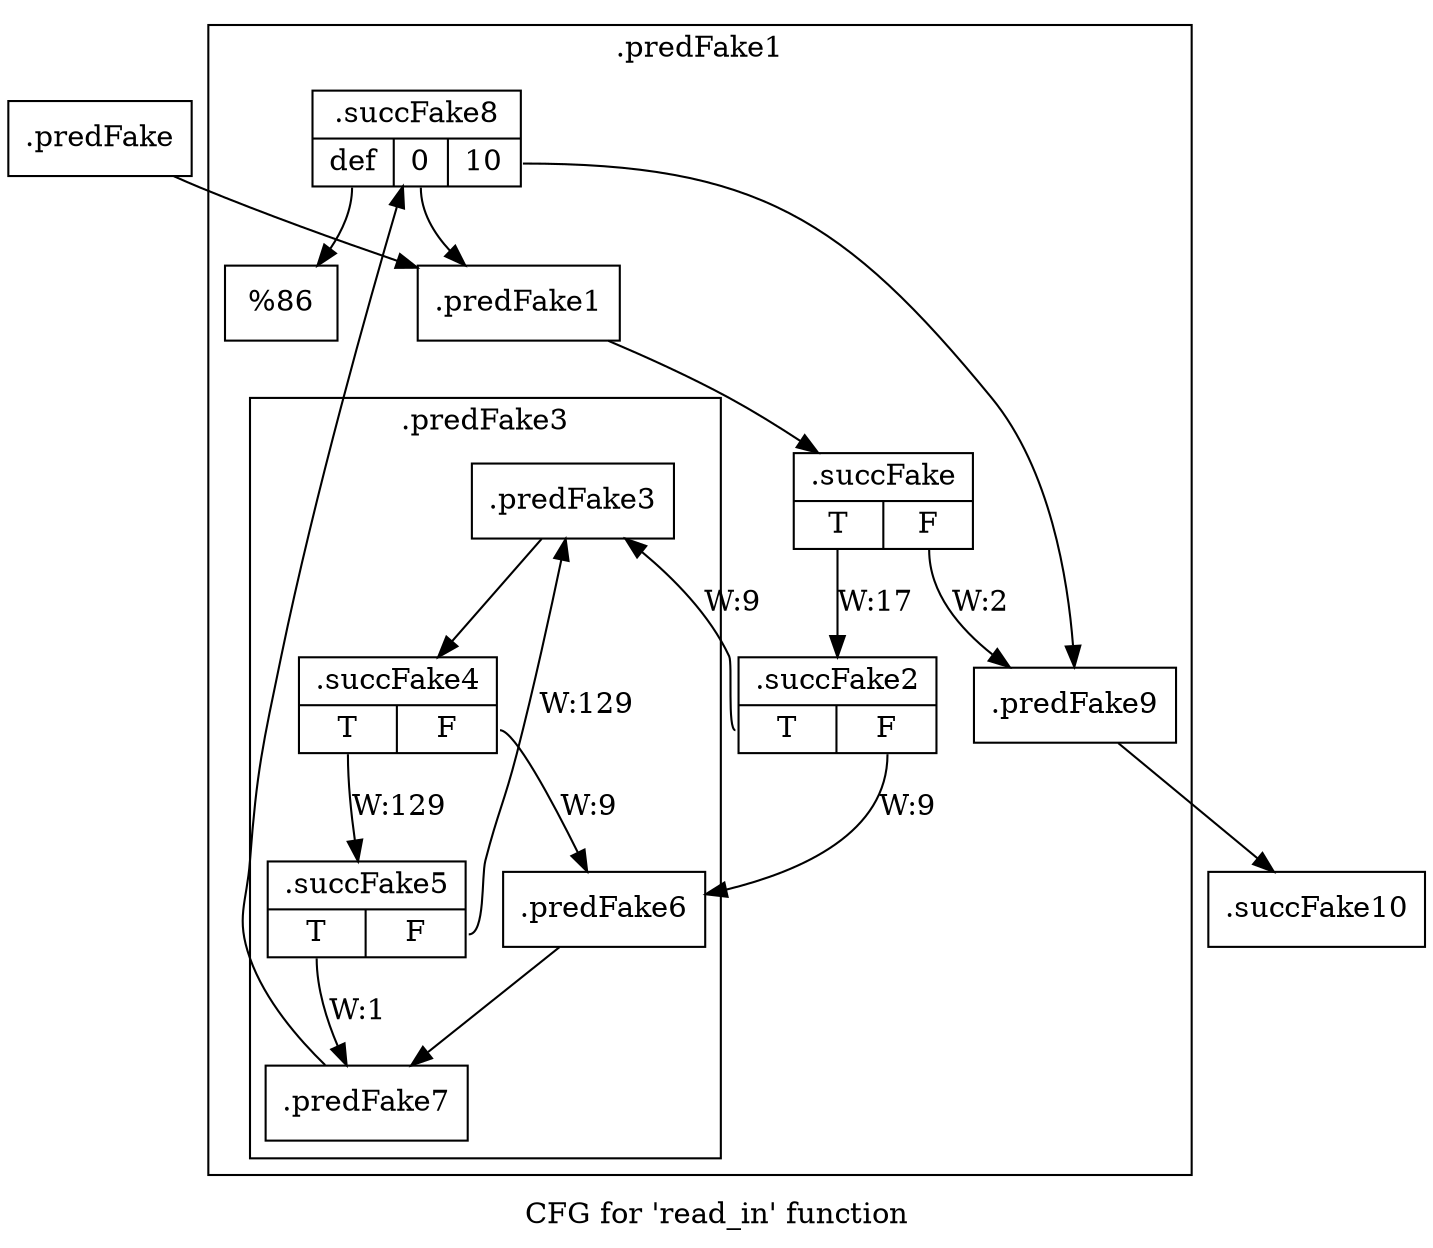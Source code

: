 digraph "CFG for 'read_in' function" {
	label="CFG for 'read_in' function";

	Node0x5af3200 [shape=record,filename="",linenumber="",label="{.predFake}"];
	Node0x5af3200 -> Node0x5af4f10[ callList="" memoryops="" filename="../../../dedup.cpp" execusionnum="1"];
	Node0x5af53c0 [shape=record,filename="../../../dedup.cpp",linenumber="75",label="{.predFake9}"];
	Node0x5af53c0 -> Node0x610c8b0[ callList="" memoryops="" filename="../../../dedup.cpp" execusionnum="0"];
	Node0x610c8b0 [shape=record,filename="../../../dedup.cpp",linenumber="76",label="{.succFake10}"];
	Node0x5af5410 [shape=record,filename="",linenumber="",label="{%86}"];
subgraph cluster_0 {
	label=".predFake1";
	tripcount="0";
	invocationtime="1";

subgraph cluster_0_0 {
	label=".predFake3";
	tripcount="0";
	invocationtime="9";

	Node0x5af5050 [shape=record,filename="../../../dedup.cpp",linenumber="62",label="{.predFake3}"];
	Node0x5af5050 -> Node0x610c3a0[ callList="" memoryops="" filename="../../../dedup.cpp" execusionnum="136"];
	Node0x610c3a0 [shape=record,filename="../../../dedup.cpp",linenumber="62",label="{.succFake4|{<s0>T|<s1>F}}"];
	Node0x610c3a0:s0 -> Node0x610c450[label="W:129" callList="" memoryops="" filename="../../../dedup.cpp" execusionnum="128"];
	Node0x610c3a0:s1 -> Node0x5af5230[label="W:9" callList="" memoryops="" filename="../../../dedup.cpp" execusionnum="8"];
	Node0x610c450 [shape=record,filename="../../../dedup.cpp",linenumber="64",label="{.succFake5|{<s0>T|<s1>F}}"];
	Node0x610c450:s0 -> Node0x5af5280[label="W:1" callList="" memoryops="" filename="../../../dedup.cpp" execusionnum="0"];
	Node0x610c450:s1 -> Node0x5af5050[label="W:129" callList="" memoryops="" filename="../../../dedup.cpp" execusionnum="128"];
}
	Node0x5af4f10 [shape=record,filename="../../../dedup.cpp",linenumber="55",label="{.predFake1}"];
	Node0x5af4f10 -> Node0x610c0b0[ callList="" memoryops="" filename="../../../dedup.cpp" execusionnum="17"];
	Node0x5af5230 [shape=record,filename="../../../dedup.cpp",linenumber="72",label="{.predFake6}"];
	Node0x5af5230 -> Node0x5af5280[ callList="" memoryops="" filename="../../../dedup.cpp" execusionnum="16"];
	Node0x5af5280 [shape=record,filename="../../../dedup.cpp",linenumber="72",label="{.predFake7}"];
	Node0x5af5280 -> Node0x610c6f0[ callList="" memoryops="" filename="../../../dedup.cpp" execusionnum="16"];
	Node0x610c0b0 [shape=record,filename="../../../dedup.cpp",linenumber="55",label="{.succFake|{<s0>T|<s1>F}}"];
	Node0x610c0b0:s0 -> Node0x610c160[label="W:17" callList="" memoryops="" filename="../../../dedup.cpp" execusionnum="16"];
	Node0x610c0b0:s1 -> Node0x5af53c0[label="W:2" callList="" memoryops="" filename="../../../dedup.cpp" execusionnum="1"];
	Node0x610c160 [shape=record,filename="../../../dedup.cpp",linenumber="60",label="{.succFake2|{<s0>T|<s1>F}}"];
	Node0x610c160:s0 -> Node0x5af5050[label="W:9" callList="" memoryops="" filename="../../../dedup.cpp" execusionnum="8"];
	Node0x610c160:s1 -> Node0x5af5230[label="W:9"];
	Node0x610c6f0 [shape=record,filename="",linenumber="",label="{.succFake8|{<s0>def|<s1>0|<s2>10}}"];
	Node0x610c6f0:s0 -> Node0x5af5410;
	Node0x610c6f0:s1 -> Node0x5af4f10[ callList="" memoryops="" filename="../../../dedup.cpp" execusionnum="16"];
	Node0x610c6f0:s2 -> Node0x5af53c0;
}
}
